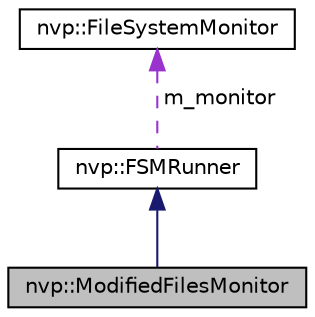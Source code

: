 digraph "nvp::ModifiedFilesMonitor"
{
 // LATEX_PDF_SIZE
  edge [fontname="Helvetica",fontsize="10",labelfontname="Helvetica",labelfontsize="10"];
  node [fontname="Helvetica",fontsize="10",shape=record];
  Node1 [label="nvp::ModifiedFilesMonitor",height=0.2,width=0.4,color="black", fillcolor="grey75", style="filled", fontcolor="black",tooltip=" "];
  Node2 -> Node1 [dir="back",color="midnightblue",fontsize="10",style="solid",fontname="Helvetica"];
  Node2 [label="nvp::FSMRunner",height=0.2,width=0.4,color="black", fillcolor="white", style="filled",URL="$classnvp_1_1_f_s_m_runner.html",tooltip=" "];
  Node3 -> Node2 [dir="back",color="darkorchid3",fontsize="10",style="dashed",label=" m_monitor" ,fontname="Helvetica"];
  Node3 [label="nvp::FileSystemMonitor",height=0.2,width=0.4,color="black", fillcolor="white", style="filled",URL="$classnvp_1_1_file_system_monitor.html",tooltip=" "];
}

